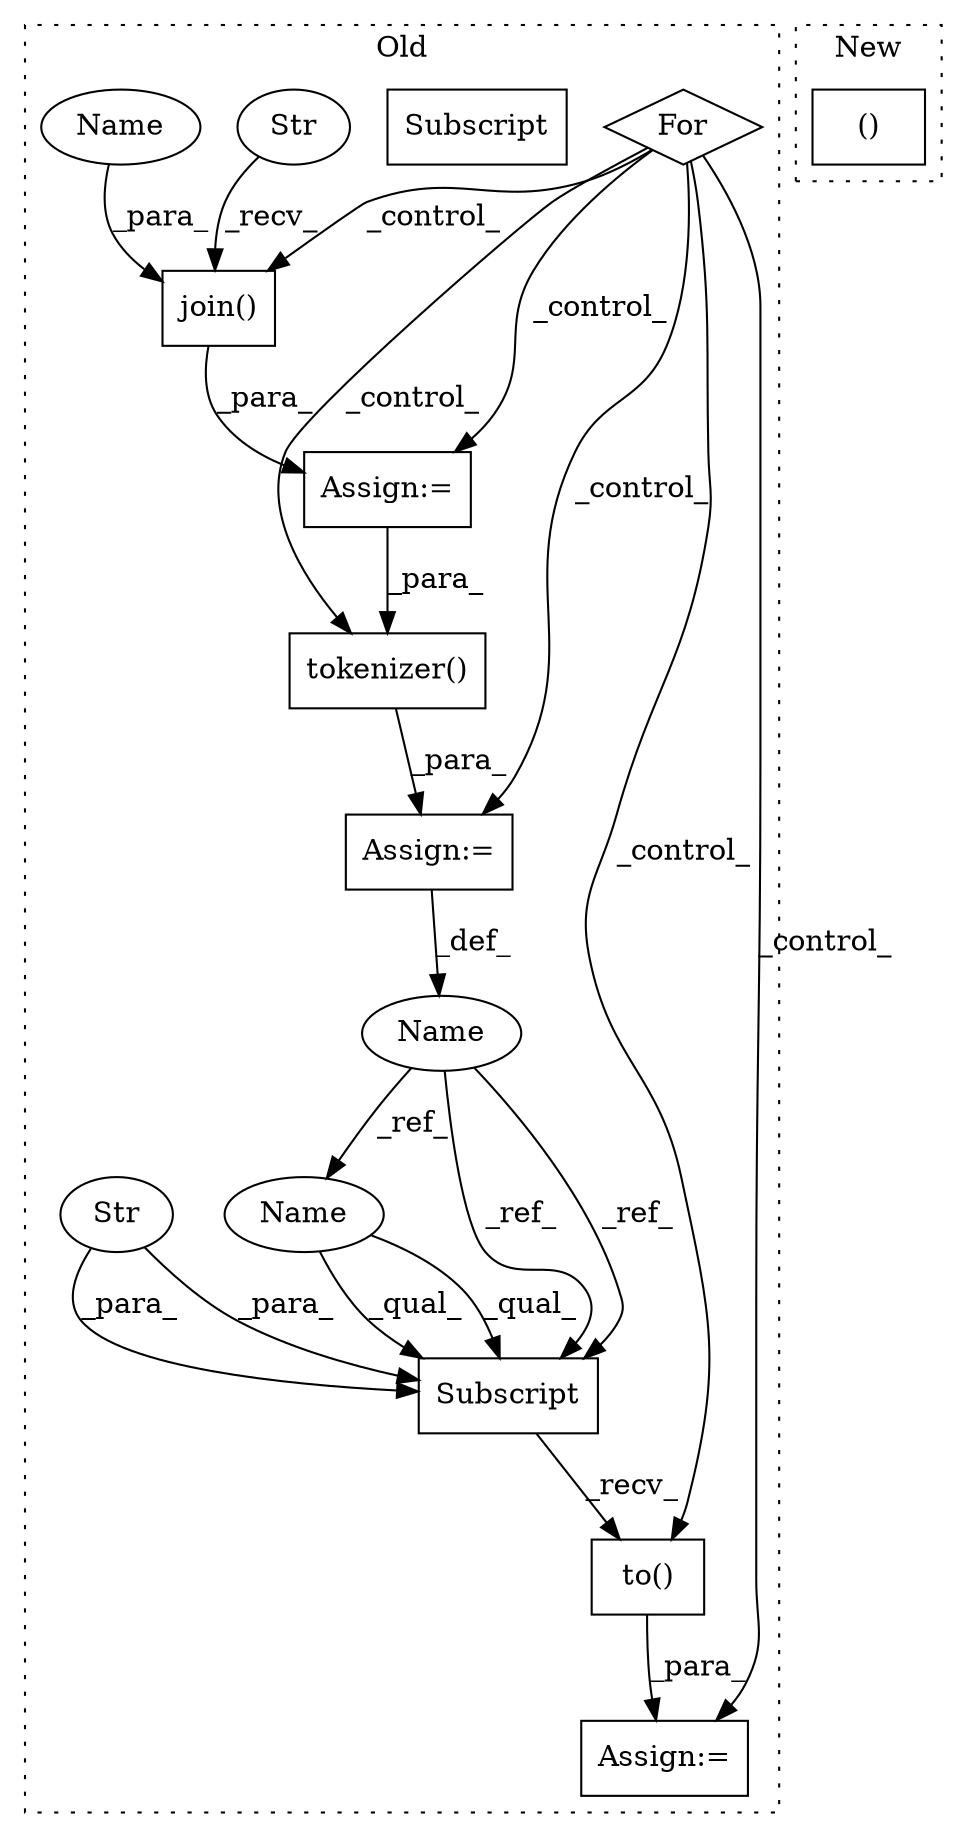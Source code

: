 digraph G {
subgraph cluster0 {
1 [label="tokenizer()" a="75" s="1633,1656" l="15,22" shape="box"];
3 [label="Assign:=" a="68" s="1700" l="3" shape="box"];
4 [label="Assign:=" a="68" s="1630" l="3" shape="box"];
5 [label="join()" a="75" s="1590,1603" l="9,1" shape="box"];
6 [label="Str" a="66" s="1590" l="3" shape="ellipse"];
7 [label="to()" a="75" s="1703,1744" l="30,1" shape="box"];
8 [label="Subscript" a="63" s="1703,0" l="26,0" shape="box"];
9 [label="Str" a="66" s="1717" l="11" shape="ellipse"];
10 [label="Name" a="87" s="1617" l="13" shape="ellipse"];
11 [label="Assign:=" a="68" s="1587" l="3" shape="box"];
12 [label="For" a="107" s="1542,1565" l="4,14" shape="diamond"];
13 [label="Subscript" a="63" s="1703,0" l="26,0" shape="box"];
14 [label="Name" a="87" s="1703" l="13" shape="ellipse"];
15 [label="Name" a="87" s="1599" l="4" shape="ellipse"];
label = "Old";
style="dotted";
}
subgraph cluster1 {
2 [label="()" a="54" s="1492" l="12" shape="box"];
label = "New";
style="dotted";
}
1 -> 4 [label="_para_"];
4 -> 10 [label="_def_"];
5 -> 11 [label="_para_"];
6 -> 5 [label="_recv_"];
7 -> 3 [label="_para_"];
9 -> 13 [label="_para_"];
9 -> 13 [label="_para_"];
10 -> 14 [label="_ref_"];
10 -> 13 [label="_ref_"];
10 -> 13 [label="_ref_"];
11 -> 1 [label="_para_"];
12 -> 3 [label="_control_"];
12 -> 4 [label="_control_"];
12 -> 1 [label="_control_"];
12 -> 7 [label="_control_"];
12 -> 11 [label="_control_"];
12 -> 5 [label="_control_"];
13 -> 7 [label="_recv_"];
14 -> 13 [label="_qual_"];
14 -> 13 [label="_qual_"];
15 -> 5 [label="_para_"];
}